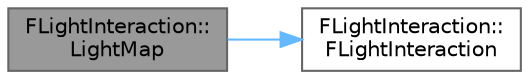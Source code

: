 digraph "FLightInteraction::LightMap"
{
 // INTERACTIVE_SVG=YES
 // LATEX_PDF_SIZE
  bgcolor="transparent";
  edge [fontname=Helvetica,fontsize=10,labelfontname=Helvetica,labelfontsize=10];
  node [fontname=Helvetica,fontsize=10,shape=box,height=0.2,width=0.4];
  rankdir="LR";
  Node1 [id="Node000001",label="FLightInteraction::\lLightMap",height=0.2,width=0.4,color="gray40", fillcolor="grey60", style="filled", fontcolor="black",tooltip=" "];
  Node1 -> Node2 [id="edge1_Node000001_Node000002",color="steelblue1",style="solid",tooltip=" "];
  Node2 [id="Node000002",label="FLightInteraction::\lFLightInteraction",height=0.2,width=0.4,color="grey40", fillcolor="white", style="filled",URL="$df/d21/classFLightInteraction.html#a73520dec93930edd05b1004b0dfe751a",tooltip="Minimal initialization constructor."];
}
